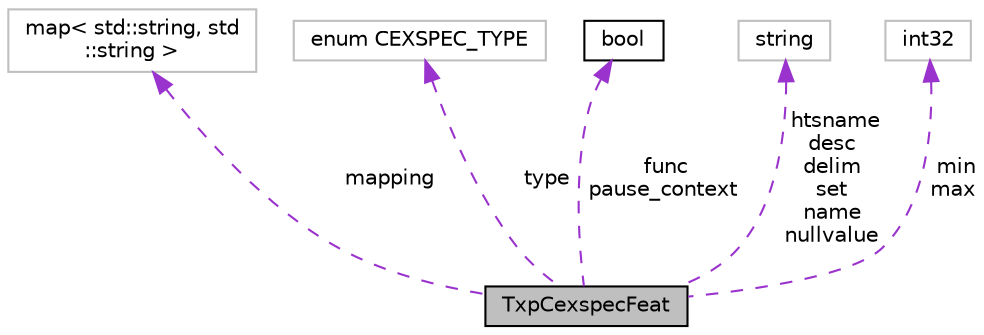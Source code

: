 digraph "TxpCexspecFeat"
{
  edge [fontname="Helvetica",fontsize="10",labelfontname="Helvetica",labelfontsize="10"];
  node [fontname="Helvetica",fontsize="10",shape=record];
  Node1 [label="TxpCexspecFeat",height=0.2,width=0.4,color="black", fillcolor="grey75", style="filled", fontcolor="black"];
  Node2 -> Node1 [dir="back",color="darkorchid3",fontsize="10",style="dashed",label=" mapping" ,fontname="Helvetica"];
  Node2 [label="map\< std::string, std\l::string \>",height=0.2,width=0.4,color="grey75", fillcolor="white", style="filled"];
  Node3 -> Node1 [dir="back",color="darkorchid3",fontsize="10",style="dashed",label=" type" ,fontname="Helvetica"];
  Node3 [label="enum CEXSPEC_TYPE",height=0.2,width=0.4,color="grey75", fillcolor="white", style="filled"];
  Node4 -> Node1 [dir="back",color="darkorchid3",fontsize="10",style="dashed",label=" func\npause_context" ,fontname="Helvetica"];
  Node4 [label="bool",height=0.2,width=0.4,color="black", fillcolor="white", style="filled",URL="$classbool.html"];
  Node5 -> Node1 [dir="back",color="darkorchid3",fontsize="10",style="dashed",label=" htsname\ndesc\ndelim\nset\nname\nnullvalue" ,fontname="Helvetica"];
  Node5 [label="string",height=0.2,width=0.4,color="grey75", fillcolor="white", style="filled"];
  Node6 -> Node1 [dir="back",color="darkorchid3",fontsize="10",style="dashed",label=" min\nmax" ,fontname="Helvetica"];
  Node6 [label="int32",height=0.2,width=0.4,color="grey75", fillcolor="white", style="filled"];
}

